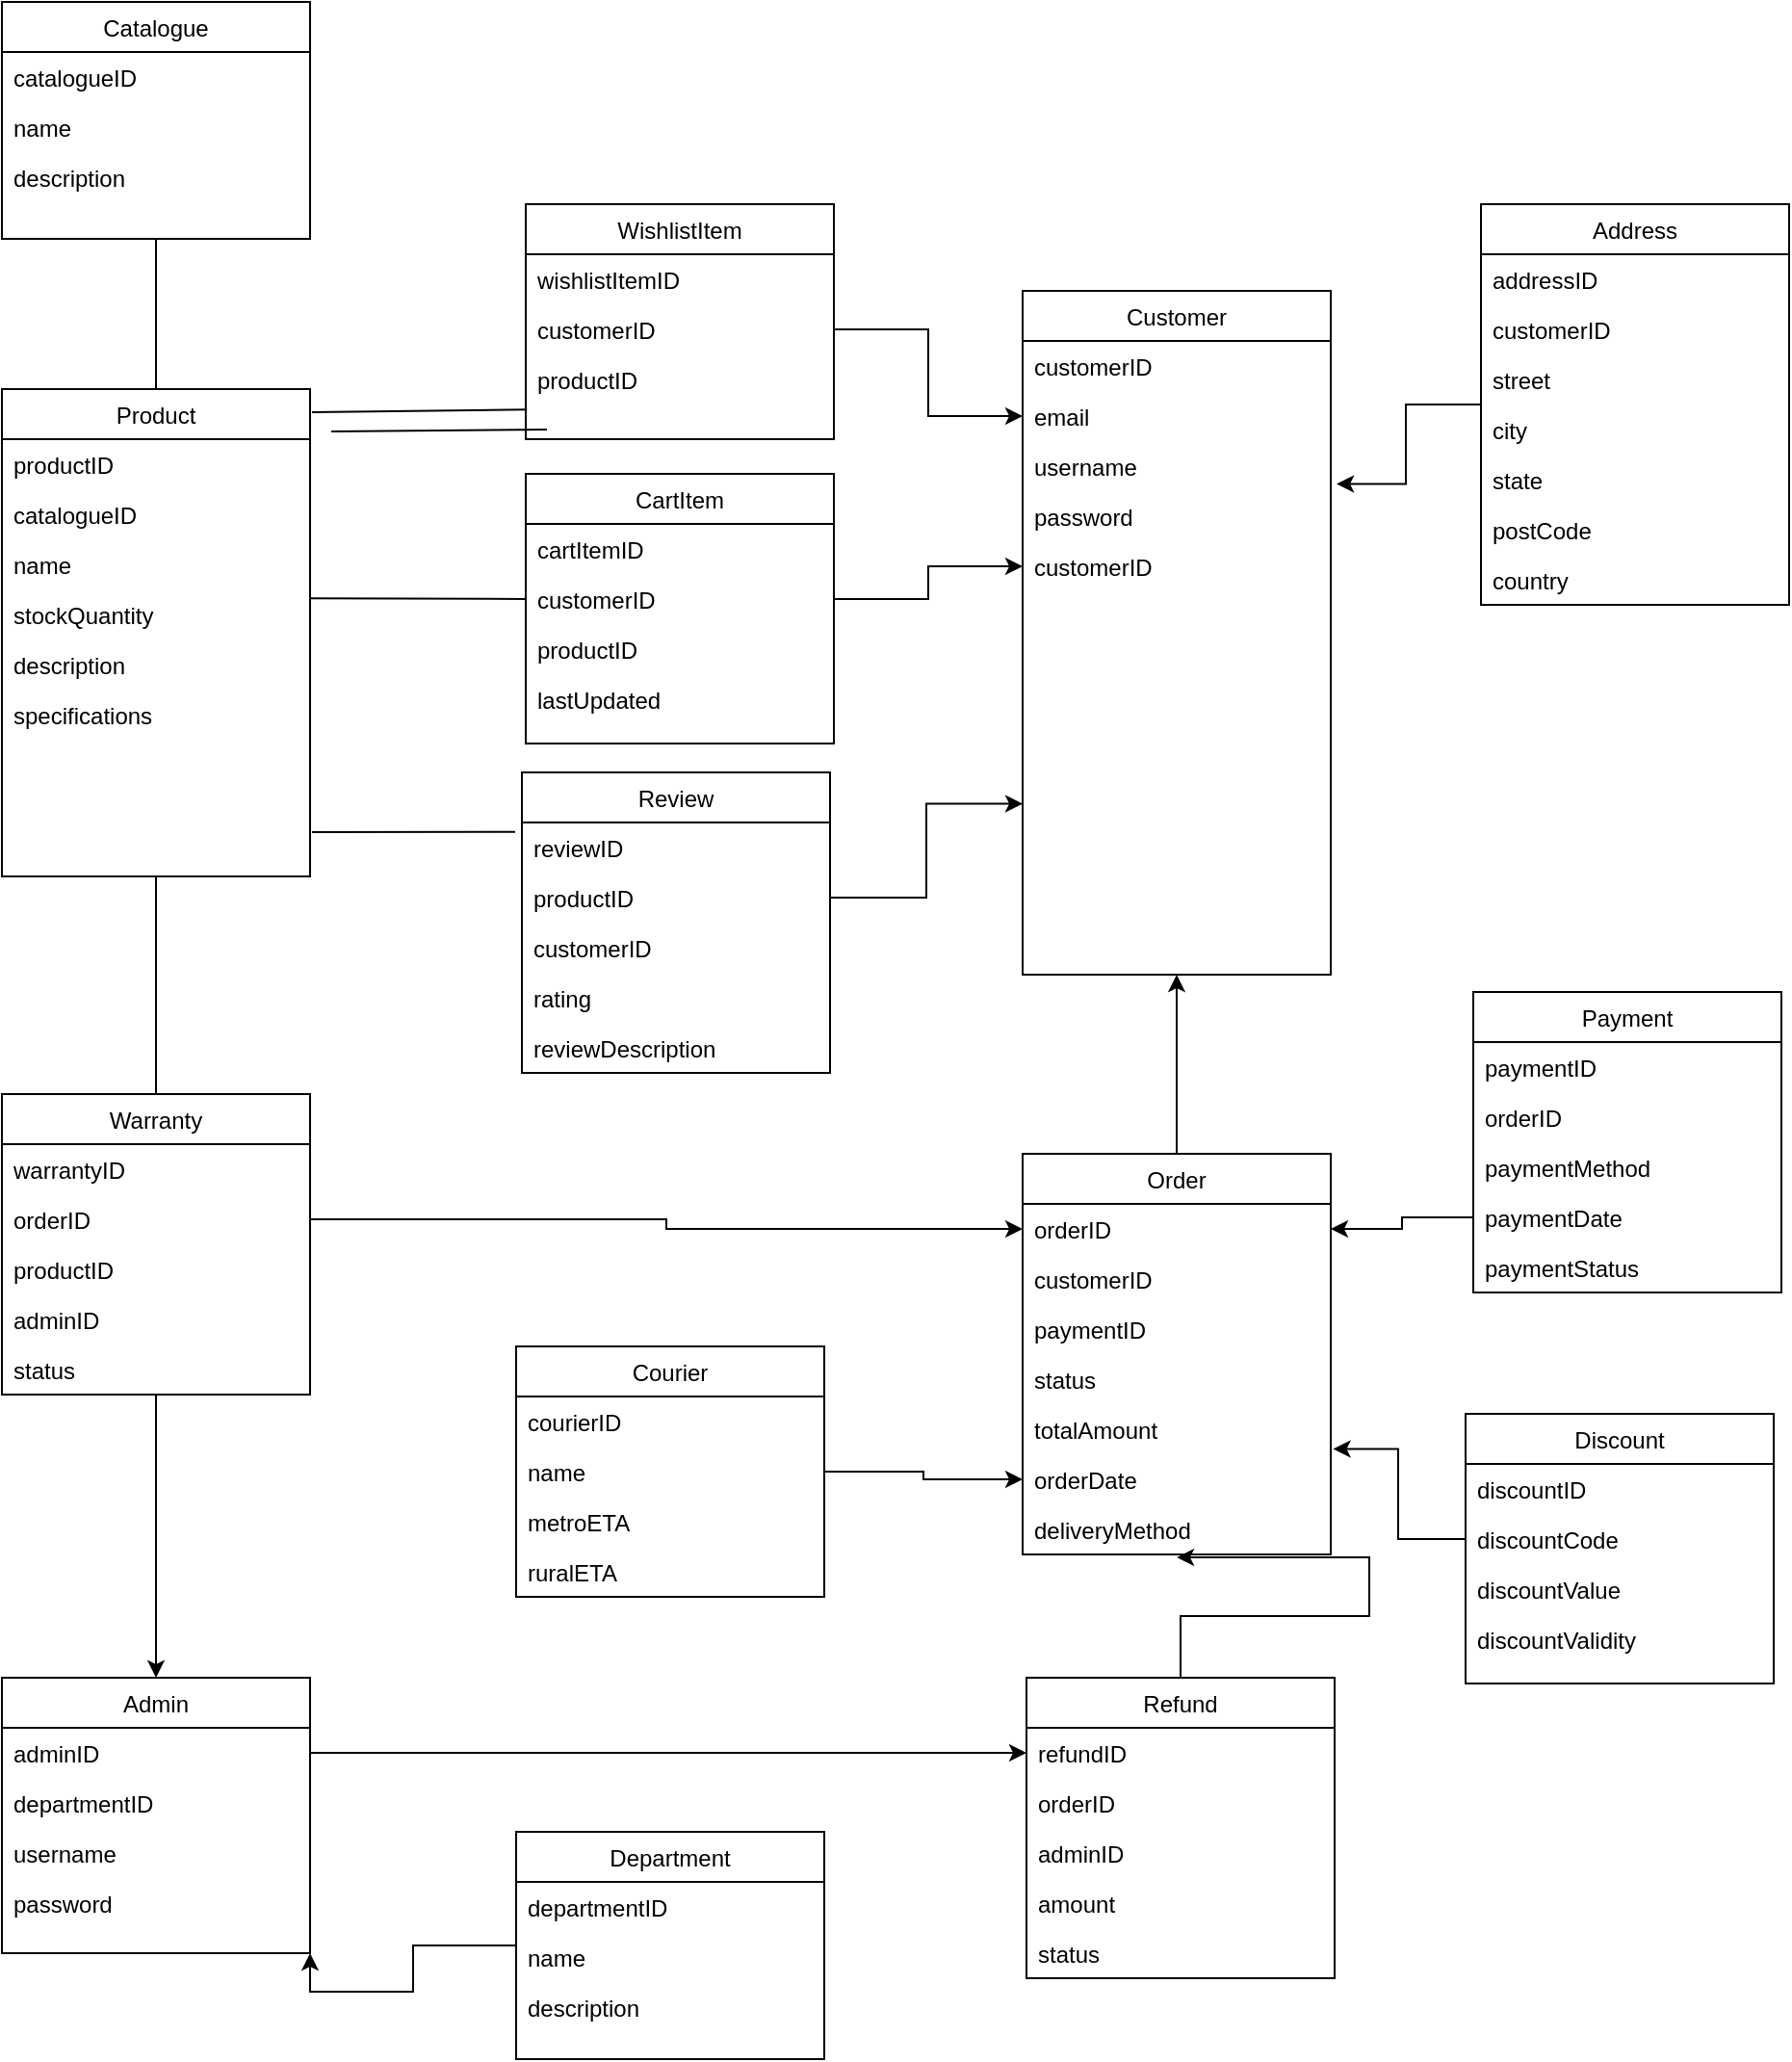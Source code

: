 <mxfile version="21.7.2" type="github">
  <diagram id="C5RBs43oDa-KdzZeNtuy" name="Page-1">
    <mxGraphModel dx="1031" dy="1636" grid="0" gridSize="10" guides="1" tooltips="1" connect="1" arrows="1" fold="1" page="0" pageScale="1" pageWidth="827" pageHeight="1169" math="0" shadow="0">
      <root>
        <mxCell id="WIyWlLk6GJQsqaUBKTNV-0" />
        <mxCell id="WIyWlLk6GJQsqaUBKTNV-1" parent="WIyWlLk6GJQsqaUBKTNV-0" />
        <mxCell id="zkfFHV4jXpPFQw0GAbJ--0" value="Customer" style="swimlane;fontStyle=0;align=center;verticalAlign=top;childLayout=stackLayout;horizontal=1;startSize=26;horizontalStack=0;resizeParent=1;resizeLast=0;collapsible=1;marginBottom=0;rounded=0;shadow=0;strokeWidth=1;" parent="WIyWlLk6GJQsqaUBKTNV-1" vertex="1">
          <mxGeometry x="785" y="-456" width="160" height="355" as="geometry">
            <mxRectangle x="230" y="140" width="160" height="26" as="alternateBounds" />
          </mxGeometry>
        </mxCell>
        <mxCell id="zkfFHV4jXpPFQw0GAbJ--1" value="customerID" style="text;align=left;verticalAlign=top;spacingLeft=4;spacingRight=4;overflow=hidden;rotatable=0;points=[[0,0.5],[1,0.5]];portConstraint=eastwest;" parent="zkfFHV4jXpPFQw0GAbJ--0" vertex="1">
          <mxGeometry y="26" width="160" height="26" as="geometry" />
        </mxCell>
        <mxCell id="Pcg-VJzL9Ytv7MtiEfbT-0" value="email" style="text;align=left;verticalAlign=top;spacingLeft=4;spacingRight=4;overflow=hidden;rotatable=0;points=[[0,0.5],[1,0.5]];portConstraint=eastwest;rounded=0;shadow=0;html=0;" parent="zkfFHV4jXpPFQw0GAbJ--0" vertex="1">
          <mxGeometry y="52" width="160" height="26" as="geometry" />
        </mxCell>
        <mxCell id="zkfFHV4jXpPFQw0GAbJ--2" value="username" style="text;align=left;verticalAlign=top;spacingLeft=4;spacingRight=4;overflow=hidden;rotatable=0;points=[[0,0.5],[1,0.5]];portConstraint=eastwest;rounded=0;shadow=0;html=0;" parent="zkfFHV4jXpPFQw0GAbJ--0" vertex="1">
          <mxGeometry y="78" width="160" height="26" as="geometry" />
        </mxCell>
        <mxCell id="zkfFHV4jXpPFQw0GAbJ--3" value="password" style="text;align=left;verticalAlign=top;spacingLeft=4;spacingRight=4;overflow=hidden;rotatable=0;points=[[0,0.5],[1,0.5]];portConstraint=eastwest;rounded=0;shadow=0;html=0;" parent="zkfFHV4jXpPFQw0GAbJ--0" vertex="1">
          <mxGeometry y="104" width="160" height="26" as="geometry" />
        </mxCell>
        <mxCell id="v1PpU62E6GoBb0kWGiIs-24" value="customerID" style="text;align=left;verticalAlign=top;spacingLeft=4;spacingRight=4;overflow=hidden;rotatable=0;points=[[0,0.5],[1,0.5]];portConstraint=eastwest;" vertex="1" parent="zkfFHV4jXpPFQw0GAbJ--0">
          <mxGeometry y="130" width="160" height="26" as="geometry" />
        </mxCell>
        <mxCell id="v1PpU62E6GoBb0kWGiIs-22" style="edgeStyle=orthogonalEdgeStyle;rounded=0;orthogonalLoop=1;jettySize=auto;html=1;entryX=1.019;entryY=-0.144;entryDx=0;entryDy=0;entryPerimeter=0;" edge="1" parent="WIyWlLk6GJQsqaUBKTNV-1" source="zkfFHV4jXpPFQw0GAbJ--17" target="zkfFHV4jXpPFQw0GAbJ--3">
          <mxGeometry relative="1" as="geometry" />
        </mxCell>
        <mxCell id="zkfFHV4jXpPFQw0GAbJ--17" value="Address" style="swimlane;fontStyle=0;align=center;verticalAlign=top;childLayout=stackLayout;horizontal=1;startSize=26;horizontalStack=0;resizeParent=1;resizeLast=0;collapsible=1;marginBottom=0;rounded=0;shadow=0;strokeWidth=1;" parent="WIyWlLk6GJQsqaUBKTNV-1" vertex="1">
          <mxGeometry x="1023" y="-501" width="160" height="208" as="geometry">
            <mxRectangle x="550" y="140" width="160" height="26" as="alternateBounds" />
          </mxGeometry>
        </mxCell>
        <mxCell id="QerYOHBh2395KTOmJNXo-11" value="addressID" style="text;align=left;verticalAlign=top;spacingLeft=4;spacingRight=4;overflow=hidden;rotatable=0;points=[[0,0.5],[1,0.5]];portConstraint=eastwest;" parent="zkfFHV4jXpPFQw0GAbJ--17" vertex="1">
          <mxGeometry y="26" width="160" height="26" as="geometry" />
        </mxCell>
        <mxCell id="Pcg-VJzL9Ytv7MtiEfbT-1" value="customerID" style="text;align=left;verticalAlign=top;spacingLeft=4;spacingRight=4;overflow=hidden;rotatable=0;points=[[0,0.5],[1,0.5]];portConstraint=eastwest;" parent="zkfFHV4jXpPFQw0GAbJ--17" vertex="1">
          <mxGeometry y="52" width="160" height="26" as="geometry" />
        </mxCell>
        <mxCell id="zkfFHV4jXpPFQw0GAbJ--18" value="street" style="text;align=left;verticalAlign=top;spacingLeft=4;spacingRight=4;overflow=hidden;rotatable=0;points=[[0,0.5],[1,0.5]];portConstraint=eastwest;" parent="zkfFHV4jXpPFQw0GAbJ--17" vertex="1">
          <mxGeometry y="78" width="160" height="26" as="geometry" />
        </mxCell>
        <mxCell id="zkfFHV4jXpPFQw0GAbJ--19" value="city" style="text;align=left;verticalAlign=top;spacingLeft=4;spacingRight=4;overflow=hidden;rotatable=0;points=[[0,0.5],[1,0.5]];portConstraint=eastwest;rounded=0;shadow=0;html=0;" parent="zkfFHV4jXpPFQw0GAbJ--17" vertex="1">
          <mxGeometry y="104" width="160" height="26" as="geometry" />
        </mxCell>
        <mxCell id="zkfFHV4jXpPFQw0GAbJ--20" value="state" style="text;align=left;verticalAlign=top;spacingLeft=4;spacingRight=4;overflow=hidden;rotatable=0;points=[[0,0.5],[1,0.5]];portConstraint=eastwest;rounded=0;shadow=0;html=0;" parent="zkfFHV4jXpPFQw0GAbJ--17" vertex="1">
          <mxGeometry y="130" width="160" height="26" as="geometry" />
        </mxCell>
        <mxCell id="zkfFHV4jXpPFQw0GAbJ--21" value="postCode" style="text;align=left;verticalAlign=top;spacingLeft=4;spacingRight=4;overflow=hidden;rotatable=0;points=[[0,0.5],[1,0.5]];portConstraint=eastwest;rounded=0;shadow=0;html=0;" parent="zkfFHV4jXpPFQw0GAbJ--17" vertex="1">
          <mxGeometry y="156" width="160" height="26" as="geometry" />
        </mxCell>
        <mxCell id="zkfFHV4jXpPFQw0GAbJ--22" value="country" style="text;align=left;verticalAlign=top;spacingLeft=4;spacingRight=4;overflow=hidden;rotatable=0;points=[[0,0.5],[1,0.5]];portConstraint=eastwest;rounded=0;shadow=0;html=0;" parent="zkfFHV4jXpPFQw0GAbJ--17" vertex="1">
          <mxGeometry y="182" width="160" height="26" as="geometry" />
        </mxCell>
        <mxCell id="QerYOHBh2395KTOmJNXo-2" value="Review" style="swimlane;fontStyle=0;align=center;verticalAlign=top;childLayout=stackLayout;horizontal=1;startSize=26;horizontalStack=0;resizeParent=1;resizeLast=0;collapsible=1;marginBottom=0;rounded=0;shadow=0;strokeWidth=1;" parent="WIyWlLk6GJQsqaUBKTNV-1" vertex="1">
          <mxGeometry x="525" y="-206" width="160" height="156" as="geometry">
            <mxRectangle x="230" y="140" width="160" height="26" as="alternateBounds" />
          </mxGeometry>
        </mxCell>
        <mxCell id="QerYOHBh2395KTOmJNXo-3" value="reviewID" style="text;align=left;verticalAlign=top;spacingLeft=4;spacingRight=4;overflow=hidden;rotatable=0;points=[[0,0.5],[1,0.5]];portConstraint=eastwest;" parent="QerYOHBh2395KTOmJNXo-2" vertex="1">
          <mxGeometry y="26" width="160" height="26" as="geometry" />
        </mxCell>
        <mxCell id="QerYOHBh2395KTOmJNXo-24" value="productID" style="text;align=left;verticalAlign=top;spacingLeft=4;spacingRight=4;overflow=hidden;rotatable=0;points=[[0,0.5],[1,0.5]];portConstraint=eastwest;rounded=0;shadow=0;html=0;" parent="QerYOHBh2395KTOmJNXo-2" vertex="1">
          <mxGeometry y="52" width="160" height="26" as="geometry" />
        </mxCell>
        <mxCell id="Pcg-VJzL9Ytv7MtiEfbT-8" value="customerID" style="text;align=left;verticalAlign=top;spacingLeft=4;spacingRight=4;overflow=hidden;rotatable=0;points=[[0,0.5],[1,0.5]];portConstraint=eastwest;" parent="QerYOHBh2395KTOmJNXo-2" vertex="1">
          <mxGeometry y="78" width="160" height="26" as="geometry" />
        </mxCell>
        <mxCell id="QerYOHBh2395KTOmJNXo-4" value="rating" style="text;align=left;verticalAlign=top;spacingLeft=4;spacingRight=4;overflow=hidden;rotatable=0;points=[[0,0.5],[1,0.5]];portConstraint=eastwest;rounded=0;shadow=0;html=0;" parent="QerYOHBh2395KTOmJNXo-2" vertex="1">
          <mxGeometry y="104" width="160" height="26" as="geometry" />
        </mxCell>
        <mxCell id="QerYOHBh2395KTOmJNXo-6" value="reviewDescription" style="text;align=left;verticalAlign=top;spacingLeft=4;spacingRight=4;overflow=hidden;rotatable=0;points=[[0,0.5],[1,0.5]];portConstraint=eastwest;rounded=0;shadow=0;html=0;" parent="QerYOHBh2395KTOmJNXo-2" vertex="1">
          <mxGeometry y="130" width="160" height="26" as="geometry" />
        </mxCell>
        <mxCell id="QerYOHBh2395KTOmJNXo-25" value="Product" style="swimlane;fontStyle=0;align=center;verticalAlign=top;childLayout=stackLayout;horizontal=1;startSize=26;horizontalStack=0;resizeParent=1;resizeLast=0;collapsible=1;marginBottom=0;rounded=0;shadow=0;strokeWidth=1;" parent="WIyWlLk6GJQsqaUBKTNV-1" vertex="1">
          <mxGeometry x="255" y="-405" width="160" height="253" as="geometry">
            <mxRectangle x="230" y="140" width="160" height="26" as="alternateBounds" />
          </mxGeometry>
        </mxCell>
        <mxCell id="QerYOHBh2395KTOmJNXo-27" value="productID" style="text;align=left;verticalAlign=top;spacingLeft=4;spacingRight=4;overflow=hidden;rotatable=0;points=[[0,0.5],[1,0.5]];portConstraint=eastwest;rounded=0;shadow=0;html=0;" parent="QerYOHBh2395KTOmJNXo-25" vertex="1">
          <mxGeometry y="26" width="160" height="26" as="geometry" />
        </mxCell>
        <mxCell id="Pcg-VJzL9Ytv7MtiEfbT-9" value="catalogueID" style="text;align=left;verticalAlign=top;spacingLeft=4;spacingRight=4;overflow=hidden;rotatable=0;points=[[0,0.5],[1,0.5]];portConstraint=eastwest;" parent="QerYOHBh2395KTOmJNXo-25" vertex="1">
          <mxGeometry y="52" width="160" height="26" as="geometry" />
        </mxCell>
        <mxCell id="QerYOHBh2395KTOmJNXo-28" value="name" style="text;align=left;verticalAlign=top;spacingLeft=4;spacingRight=4;overflow=hidden;rotatable=0;points=[[0,0.5],[1,0.5]];portConstraint=eastwest;rounded=0;shadow=0;html=0;" parent="QerYOHBh2395KTOmJNXo-25" vertex="1">
          <mxGeometry y="78" width="160" height="26" as="geometry" />
        </mxCell>
        <mxCell id="QerYOHBh2395KTOmJNXo-29" value="stockQuantity" style="text;align=left;verticalAlign=top;spacingLeft=4;spacingRight=4;overflow=hidden;rotatable=0;points=[[0,0.5],[1,0.5]];portConstraint=eastwest;rounded=0;shadow=0;html=0;" parent="QerYOHBh2395KTOmJNXo-25" vertex="1">
          <mxGeometry y="104" width="160" height="26" as="geometry" />
        </mxCell>
        <mxCell id="QerYOHBh2395KTOmJNXo-30" value="description" style="text;align=left;verticalAlign=top;spacingLeft=4;spacingRight=4;overflow=hidden;rotatable=0;points=[[0,0.5],[1,0.5]];portConstraint=eastwest;rounded=0;shadow=0;html=0;" parent="QerYOHBh2395KTOmJNXo-25" vertex="1">
          <mxGeometry y="130" width="160" height="26" as="geometry" />
        </mxCell>
        <mxCell id="QerYOHBh2395KTOmJNXo-36" value="specifications" style="text;align=left;verticalAlign=top;spacingLeft=4;spacingRight=4;overflow=hidden;rotatable=0;points=[[0,0.5],[1,0.5]];portConstraint=eastwest;rounded=0;shadow=0;html=0;" parent="QerYOHBh2395KTOmJNXo-25" vertex="1">
          <mxGeometry y="156" width="160" height="26" as="geometry" />
        </mxCell>
        <mxCell id="QerYOHBh2395KTOmJNXo-45" value="Catalogue" style="swimlane;fontStyle=0;align=center;verticalAlign=top;childLayout=stackLayout;horizontal=1;startSize=26;horizontalStack=0;resizeParent=1;resizeLast=0;collapsible=1;marginBottom=0;rounded=0;shadow=0;strokeWidth=1;" parent="WIyWlLk6GJQsqaUBKTNV-1" vertex="1">
          <mxGeometry x="255" y="-606" width="160" height="123" as="geometry">
            <mxRectangle x="230" y="140" width="160" height="26" as="alternateBounds" />
          </mxGeometry>
        </mxCell>
        <mxCell id="QerYOHBh2395KTOmJNXo-46" value="catalogueID" style="text;align=left;verticalAlign=top;spacingLeft=4;spacingRight=4;overflow=hidden;rotatable=0;points=[[0,0.5],[1,0.5]];portConstraint=eastwest;" parent="QerYOHBh2395KTOmJNXo-45" vertex="1">
          <mxGeometry y="26" width="160" height="26" as="geometry" />
        </mxCell>
        <mxCell id="QerYOHBh2395KTOmJNXo-48" value="name" style="text;align=left;verticalAlign=top;spacingLeft=4;spacingRight=4;overflow=hidden;rotatable=0;points=[[0,0.5],[1,0.5]];portConstraint=eastwest;rounded=0;shadow=0;html=0;" parent="QerYOHBh2395KTOmJNXo-45" vertex="1">
          <mxGeometry y="52" width="160" height="26" as="geometry" />
        </mxCell>
        <mxCell id="QerYOHBh2395KTOmJNXo-49" value="description" style="text;align=left;verticalAlign=top;spacingLeft=4;spacingRight=4;overflow=hidden;rotatable=0;points=[[0,0.5],[1,0.5]];portConstraint=eastwest;rounded=0;shadow=0;html=0;" parent="QerYOHBh2395KTOmJNXo-45" vertex="1">
          <mxGeometry y="78" width="160" height="27" as="geometry" />
        </mxCell>
        <mxCell id="QerYOHBh2395KTOmJNXo-61" value="CartItem" style="swimlane;fontStyle=0;align=center;verticalAlign=top;childLayout=stackLayout;horizontal=1;startSize=26;horizontalStack=0;resizeParent=1;resizeLast=0;collapsible=1;marginBottom=0;rounded=0;shadow=0;strokeWidth=1;" parent="WIyWlLk6GJQsqaUBKTNV-1" vertex="1">
          <mxGeometry x="527" y="-361" width="160" height="140" as="geometry">
            <mxRectangle x="230" y="140" width="160" height="26" as="alternateBounds" />
          </mxGeometry>
        </mxCell>
        <mxCell id="QerYOHBh2395KTOmJNXo-62" value="cartItemID" style="text;align=left;verticalAlign=top;spacingLeft=4;spacingRight=4;overflow=hidden;rotatable=0;points=[[0,0.5],[1,0.5]];portConstraint=eastwest;" parent="QerYOHBh2395KTOmJNXo-61" vertex="1">
          <mxGeometry y="26" width="160" height="26" as="geometry" />
        </mxCell>
        <mxCell id="QerYOHBh2395KTOmJNXo-71" value="customerID" style="text;align=left;verticalAlign=top;spacingLeft=4;spacingRight=4;overflow=hidden;rotatable=0;points=[[0,0.5],[1,0.5]];portConstraint=eastwest;" parent="QerYOHBh2395KTOmJNXo-61" vertex="1">
          <mxGeometry y="52" width="160" height="26" as="geometry" />
        </mxCell>
        <mxCell id="QerYOHBh2395KTOmJNXo-70" value="productID" style="text;align=left;verticalAlign=top;spacingLeft=4;spacingRight=4;overflow=hidden;rotatable=0;points=[[0,0.5],[1,0.5]];portConstraint=eastwest;rounded=0;shadow=0;html=0;" parent="QerYOHBh2395KTOmJNXo-61" vertex="1">
          <mxGeometry y="78" width="160" height="26" as="geometry" />
        </mxCell>
        <mxCell id="Pcg-VJzL9Ytv7MtiEfbT-2" value="lastUpdated" style="text;align=left;verticalAlign=top;spacingLeft=4;spacingRight=4;overflow=hidden;rotatable=0;points=[[0,0.5],[1,0.5]];portConstraint=eastwest;rounded=0;shadow=0;html=0;" parent="QerYOHBh2395KTOmJNXo-61" vertex="1">
          <mxGeometry y="104" width="160" height="26" as="geometry" />
        </mxCell>
        <mxCell id="Pcg-VJzL9Ytv7MtiEfbT-3" value="WishlistItem" style="swimlane;fontStyle=0;align=center;verticalAlign=top;childLayout=stackLayout;horizontal=1;startSize=26;horizontalStack=0;resizeParent=1;resizeLast=0;collapsible=1;marginBottom=0;rounded=0;shadow=0;strokeWidth=1;" parent="WIyWlLk6GJQsqaUBKTNV-1" vertex="1">
          <mxGeometry x="527" y="-501" width="160" height="122" as="geometry">
            <mxRectangle x="230" y="140" width="160" height="26" as="alternateBounds" />
          </mxGeometry>
        </mxCell>
        <mxCell id="Pcg-VJzL9Ytv7MtiEfbT-4" value="wishlistItemID" style="text;align=left;verticalAlign=top;spacingLeft=4;spacingRight=4;overflow=hidden;rotatable=0;points=[[0,0.5],[1,0.5]];portConstraint=eastwest;" parent="Pcg-VJzL9Ytv7MtiEfbT-3" vertex="1">
          <mxGeometry y="26" width="160" height="26" as="geometry" />
        </mxCell>
        <mxCell id="Pcg-VJzL9Ytv7MtiEfbT-5" value="customerID" style="text;align=left;verticalAlign=top;spacingLeft=4;spacingRight=4;overflow=hidden;rotatable=0;points=[[0,0.5],[1,0.5]];portConstraint=eastwest;" parent="Pcg-VJzL9Ytv7MtiEfbT-3" vertex="1">
          <mxGeometry y="52" width="160" height="26" as="geometry" />
        </mxCell>
        <mxCell id="Pcg-VJzL9Ytv7MtiEfbT-6" value="productID" style="text;align=left;verticalAlign=top;spacingLeft=4;spacingRight=4;overflow=hidden;rotatable=0;points=[[0,0.5],[1,0.5]];portConstraint=eastwest;rounded=0;shadow=0;html=0;" parent="Pcg-VJzL9Ytv7MtiEfbT-3" vertex="1">
          <mxGeometry y="78" width="160" height="26" as="geometry" />
        </mxCell>
        <mxCell id="Pcg-VJzL9Ytv7MtiEfbT-10" value="Admin" style="swimlane;fontStyle=0;align=center;verticalAlign=top;childLayout=stackLayout;horizontal=1;startSize=26;horizontalStack=0;resizeParent=1;resizeLast=0;collapsible=1;marginBottom=0;rounded=0;shadow=0;strokeWidth=1;" parent="WIyWlLk6GJQsqaUBKTNV-1" vertex="1">
          <mxGeometry x="255" y="264" width="160" height="143" as="geometry">
            <mxRectangle x="230" y="140" width="160" height="26" as="alternateBounds" />
          </mxGeometry>
        </mxCell>
        <mxCell id="Pcg-VJzL9Ytv7MtiEfbT-11" value="adminID" style="text;align=left;verticalAlign=top;spacingLeft=4;spacingRight=4;overflow=hidden;rotatable=0;points=[[0,0.5],[1,0.5]];portConstraint=eastwest;" parent="Pcg-VJzL9Ytv7MtiEfbT-10" vertex="1">
          <mxGeometry y="26" width="160" height="26" as="geometry" />
        </mxCell>
        <mxCell id="Pcg-VJzL9Ytv7MtiEfbT-12" value="departmentID" style="text;align=left;verticalAlign=top;spacingLeft=4;spacingRight=4;overflow=hidden;rotatable=0;points=[[0,0.5],[1,0.5]];portConstraint=eastwest;rounded=0;shadow=0;html=0;" parent="Pcg-VJzL9Ytv7MtiEfbT-10" vertex="1">
          <mxGeometry y="52" width="160" height="26" as="geometry" />
        </mxCell>
        <mxCell id="Pcg-VJzL9Ytv7MtiEfbT-13" value="username" style="text;align=left;verticalAlign=top;spacingLeft=4;spacingRight=4;overflow=hidden;rotatable=0;points=[[0,0.5],[1,0.5]];portConstraint=eastwest;rounded=0;shadow=0;html=0;" parent="Pcg-VJzL9Ytv7MtiEfbT-10" vertex="1">
          <mxGeometry y="78" width="160" height="26" as="geometry" />
        </mxCell>
        <mxCell id="Pcg-VJzL9Ytv7MtiEfbT-14" value="password" style="text;align=left;verticalAlign=top;spacingLeft=4;spacingRight=4;overflow=hidden;rotatable=0;points=[[0,0.5],[1,0.5]];portConstraint=eastwest;rounded=0;shadow=0;html=0;" parent="Pcg-VJzL9Ytv7MtiEfbT-10" vertex="1">
          <mxGeometry y="104" width="160" height="26" as="geometry" />
        </mxCell>
        <mxCell id="v1PpU62E6GoBb0kWGiIs-29" style="edgeStyle=orthogonalEdgeStyle;rounded=0;orthogonalLoop=1;jettySize=auto;html=1;entryX=1;entryY=1;entryDx=0;entryDy=0;" edge="1" parent="WIyWlLk6GJQsqaUBKTNV-1" source="Pcg-VJzL9Ytv7MtiEfbT-15" target="Pcg-VJzL9Ytv7MtiEfbT-10">
          <mxGeometry relative="1" as="geometry" />
        </mxCell>
        <mxCell id="Pcg-VJzL9Ytv7MtiEfbT-15" value="Department" style="swimlane;fontStyle=0;align=center;verticalAlign=top;childLayout=stackLayout;horizontal=1;startSize=26;horizontalStack=0;resizeParent=1;resizeLast=0;collapsible=1;marginBottom=0;rounded=0;shadow=0;strokeWidth=1;" parent="WIyWlLk6GJQsqaUBKTNV-1" vertex="1">
          <mxGeometry x="522" y="344" width="160" height="118" as="geometry">
            <mxRectangle x="230" y="140" width="160" height="26" as="alternateBounds" />
          </mxGeometry>
        </mxCell>
        <mxCell id="Pcg-VJzL9Ytv7MtiEfbT-16" value="departmentID" style="text;align=left;verticalAlign=top;spacingLeft=4;spacingRight=4;overflow=hidden;rotatable=0;points=[[0,0.5],[1,0.5]];portConstraint=eastwest;rounded=0;shadow=0;html=0;" parent="Pcg-VJzL9Ytv7MtiEfbT-15" vertex="1">
          <mxGeometry y="26" width="160" height="26" as="geometry" />
        </mxCell>
        <mxCell id="Pcg-VJzL9Ytv7MtiEfbT-18" value="name" style="text;align=left;verticalAlign=top;spacingLeft=4;spacingRight=4;overflow=hidden;rotatable=0;points=[[0,0.5],[1,0.5]];portConstraint=eastwest;rounded=0;shadow=0;html=0;" parent="Pcg-VJzL9Ytv7MtiEfbT-15" vertex="1">
          <mxGeometry y="52" width="160" height="26" as="geometry" />
        </mxCell>
        <mxCell id="Pcg-VJzL9Ytv7MtiEfbT-20" value="description" style="text;align=left;verticalAlign=top;spacingLeft=4;spacingRight=4;overflow=hidden;rotatable=0;points=[[0,0.5],[1,0.5]];portConstraint=eastwest;rounded=0;shadow=0;html=0;" parent="Pcg-VJzL9Ytv7MtiEfbT-15" vertex="1">
          <mxGeometry y="78" width="160" height="26" as="geometry" />
        </mxCell>
        <mxCell id="v1PpU62E6GoBb0kWGiIs-13" style="edgeStyle=orthogonalEdgeStyle;rounded=0;orthogonalLoop=1;jettySize=auto;html=1;entryX=0.5;entryY=1;entryDx=0;entryDy=0;" edge="1" parent="WIyWlLk6GJQsqaUBKTNV-1" source="Pcg-VJzL9Ytv7MtiEfbT-22" target="zkfFHV4jXpPFQw0GAbJ--0">
          <mxGeometry relative="1" as="geometry" />
        </mxCell>
        <mxCell id="Pcg-VJzL9Ytv7MtiEfbT-22" value="Order" style="swimlane;fontStyle=0;align=center;verticalAlign=top;childLayout=stackLayout;horizontal=1;startSize=26;horizontalStack=0;resizeParent=1;resizeLast=0;collapsible=1;marginBottom=0;rounded=0;shadow=0;strokeWidth=1;" parent="WIyWlLk6GJQsqaUBKTNV-1" vertex="1">
          <mxGeometry x="785" y="-8" width="160" height="208" as="geometry">
            <mxRectangle x="550" y="140" width="160" height="26" as="alternateBounds" />
          </mxGeometry>
        </mxCell>
        <mxCell id="Pcg-VJzL9Ytv7MtiEfbT-23" value="orderID" style="text;align=left;verticalAlign=top;spacingLeft=4;spacingRight=4;overflow=hidden;rotatable=0;points=[[0,0.5],[1,0.5]];portConstraint=eastwest;" parent="Pcg-VJzL9Ytv7MtiEfbT-22" vertex="1">
          <mxGeometry y="26" width="160" height="26" as="geometry" />
        </mxCell>
        <mxCell id="Pcg-VJzL9Ytv7MtiEfbT-24" value="customerID" style="text;align=left;verticalAlign=top;spacingLeft=4;spacingRight=4;overflow=hidden;rotatable=0;points=[[0,0.5],[1,0.5]];portConstraint=eastwest;" parent="Pcg-VJzL9Ytv7MtiEfbT-22" vertex="1">
          <mxGeometry y="52" width="160" height="26" as="geometry" />
        </mxCell>
        <mxCell id="Pcg-VJzL9Ytv7MtiEfbT-25" value="paymentID" style="text;align=left;verticalAlign=top;spacingLeft=4;spacingRight=4;overflow=hidden;rotatable=0;points=[[0,0.5],[1,0.5]];portConstraint=eastwest;" parent="Pcg-VJzL9Ytv7MtiEfbT-22" vertex="1">
          <mxGeometry y="78" width="160" height="26" as="geometry" />
        </mxCell>
        <mxCell id="Pcg-VJzL9Ytv7MtiEfbT-26" value="status" style="text;align=left;verticalAlign=top;spacingLeft=4;spacingRight=4;overflow=hidden;rotatable=0;points=[[0,0.5],[1,0.5]];portConstraint=eastwest;rounded=0;shadow=0;html=0;" parent="Pcg-VJzL9Ytv7MtiEfbT-22" vertex="1">
          <mxGeometry y="104" width="160" height="26" as="geometry" />
        </mxCell>
        <mxCell id="Pcg-VJzL9Ytv7MtiEfbT-27" value="totalAmount" style="text;align=left;verticalAlign=top;spacingLeft=4;spacingRight=4;overflow=hidden;rotatable=0;points=[[0,0.5],[1,0.5]];portConstraint=eastwest;rounded=0;shadow=0;html=0;" parent="Pcg-VJzL9Ytv7MtiEfbT-22" vertex="1">
          <mxGeometry y="130" width="160" height="26" as="geometry" />
        </mxCell>
        <mxCell id="Pcg-VJzL9Ytv7MtiEfbT-28" value="orderDate" style="text;align=left;verticalAlign=top;spacingLeft=4;spacingRight=4;overflow=hidden;rotatable=0;points=[[0,0.5],[1,0.5]];portConstraint=eastwest;rounded=0;shadow=0;html=0;" parent="Pcg-VJzL9Ytv7MtiEfbT-22" vertex="1">
          <mxGeometry y="156" width="160" height="26" as="geometry" />
        </mxCell>
        <mxCell id="Pcg-VJzL9Ytv7MtiEfbT-29" value="deliveryMethod" style="text;align=left;verticalAlign=top;spacingLeft=4;spacingRight=4;overflow=hidden;rotatable=0;points=[[0,0.5],[1,0.5]];portConstraint=eastwest;rounded=0;shadow=0;html=0;" parent="Pcg-VJzL9Ytv7MtiEfbT-22" vertex="1">
          <mxGeometry y="182" width="160" height="26" as="geometry" />
        </mxCell>
        <mxCell id="Pcg-VJzL9Ytv7MtiEfbT-30" value="Payment" style="swimlane;fontStyle=0;align=center;verticalAlign=top;childLayout=stackLayout;horizontal=1;startSize=26;horizontalStack=0;resizeParent=1;resizeLast=0;collapsible=1;marginBottom=0;rounded=0;shadow=0;strokeWidth=1;" parent="WIyWlLk6GJQsqaUBKTNV-1" vertex="1">
          <mxGeometry x="1019" y="-92" width="160" height="156" as="geometry">
            <mxRectangle x="230" y="140" width="160" height="26" as="alternateBounds" />
          </mxGeometry>
        </mxCell>
        <mxCell id="Pcg-VJzL9Ytv7MtiEfbT-31" value="paymentID" style="text;align=left;verticalAlign=top;spacingLeft=4;spacingRight=4;overflow=hidden;rotatable=0;points=[[0,0.5],[1,0.5]];portConstraint=eastwest;" parent="Pcg-VJzL9Ytv7MtiEfbT-30" vertex="1">
          <mxGeometry y="26" width="160" height="26" as="geometry" />
        </mxCell>
        <mxCell id="Pcg-VJzL9Ytv7MtiEfbT-32" value="orderID" style="text;align=left;verticalAlign=top;spacingLeft=4;spacingRight=4;overflow=hidden;rotatable=0;points=[[0,0.5],[1,0.5]];portConstraint=eastwest;rounded=0;shadow=0;html=0;" parent="Pcg-VJzL9Ytv7MtiEfbT-30" vertex="1">
          <mxGeometry y="52" width="160" height="26" as="geometry" />
        </mxCell>
        <mxCell id="Pcg-VJzL9Ytv7MtiEfbT-33" value="paymentMethod" style="text;align=left;verticalAlign=top;spacingLeft=4;spacingRight=4;overflow=hidden;rotatable=0;points=[[0,0.5],[1,0.5]];portConstraint=eastwest;" parent="Pcg-VJzL9Ytv7MtiEfbT-30" vertex="1">
          <mxGeometry y="78" width="160" height="26" as="geometry" />
        </mxCell>
        <mxCell id="Pcg-VJzL9Ytv7MtiEfbT-34" value="paymentDate" style="text;align=left;verticalAlign=top;spacingLeft=4;spacingRight=4;overflow=hidden;rotatable=0;points=[[0,0.5],[1,0.5]];portConstraint=eastwest;rounded=0;shadow=0;html=0;" parent="Pcg-VJzL9Ytv7MtiEfbT-30" vertex="1">
          <mxGeometry y="104" width="160" height="26" as="geometry" />
        </mxCell>
        <mxCell id="Pcg-VJzL9Ytv7MtiEfbT-35" value="paymentStatus" style="text;align=left;verticalAlign=top;spacingLeft=4;spacingRight=4;overflow=hidden;rotatable=0;points=[[0,0.5],[1,0.5]];portConstraint=eastwest;rounded=0;shadow=0;html=0;" parent="Pcg-VJzL9Ytv7MtiEfbT-30" vertex="1">
          <mxGeometry y="130" width="160" height="26" as="geometry" />
        </mxCell>
        <mxCell id="Pcg-VJzL9Ytv7MtiEfbT-36" value="Discount" style="swimlane;fontStyle=0;align=center;verticalAlign=top;childLayout=stackLayout;horizontal=1;startSize=26;horizontalStack=0;resizeParent=1;resizeLast=0;collapsible=1;marginBottom=0;rounded=0;shadow=0;strokeWidth=1;" parent="WIyWlLk6GJQsqaUBKTNV-1" vertex="1">
          <mxGeometry x="1015" y="127" width="160" height="140" as="geometry">
            <mxRectangle x="230" y="140" width="160" height="26" as="alternateBounds" />
          </mxGeometry>
        </mxCell>
        <mxCell id="Pcg-VJzL9Ytv7MtiEfbT-37" value="discountID&#xa;" style="text;align=left;verticalAlign=top;spacingLeft=4;spacingRight=4;overflow=hidden;rotatable=0;points=[[0,0.5],[1,0.5]];portConstraint=eastwest;" parent="Pcg-VJzL9Ytv7MtiEfbT-36" vertex="1">
          <mxGeometry y="26" width="160" height="26" as="geometry" />
        </mxCell>
        <mxCell id="Pcg-VJzL9Ytv7MtiEfbT-38" value="discountCode" style="text;align=left;verticalAlign=top;spacingLeft=4;spacingRight=4;overflow=hidden;rotatable=0;points=[[0,0.5],[1,0.5]];portConstraint=eastwest;" parent="Pcg-VJzL9Ytv7MtiEfbT-36" vertex="1">
          <mxGeometry y="52" width="160" height="26" as="geometry" />
        </mxCell>
        <mxCell id="Pcg-VJzL9Ytv7MtiEfbT-39" value="discountValue" style="text;align=left;verticalAlign=top;spacingLeft=4;spacingRight=4;overflow=hidden;rotatable=0;points=[[0,0.5],[1,0.5]];portConstraint=eastwest;rounded=0;shadow=0;html=0;" parent="Pcg-VJzL9Ytv7MtiEfbT-36" vertex="1">
          <mxGeometry y="78" width="160" height="26" as="geometry" />
        </mxCell>
        <mxCell id="Pcg-VJzL9Ytv7MtiEfbT-40" value="discountValidity" style="text;align=left;verticalAlign=top;spacingLeft=4;spacingRight=4;overflow=hidden;rotatable=0;points=[[0,0.5],[1,0.5]];portConstraint=eastwest;rounded=0;shadow=0;html=0;" parent="Pcg-VJzL9Ytv7MtiEfbT-36" vertex="1">
          <mxGeometry y="104" width="160" height="26" as="geometry" />
        </mxCell>
        <mxCell id="Pcg-VJzL9Ytv7MtiEfbT-41" value="Courier" style="swimlane;fontStyle=0;align=center;verticalAlign=top;childLayout=stackLayout;horizontal=1;startSize=26;horizontalStack=0;resizeParent=1;resizeLast=0;collapsible=1;marginBottom=0;rounded=0;shadow=0;strokeWidth=1;" parent="WIyWlLk6GJQsqaUBKTNV-1" vertex="1">
          <mxGeometry x="522" y="92" width="160" height="130" as="geometry">
            <mxRectangle x="230" y="140" width="160" height="26" as="alternateBounds" />
          </mxGeometry>
        </mxCell>
        <mxCell id="Pcg-VJzL9Ytv7MtiEfbT-42" value="courierID" style="text;align=left;verticalAlign=top;spacingLeft=4;spacingRight=4;overflow=hidden;rotatable=0;points=[[0,0.5],[1,0.5]];portConstraint=eastwest;" parent="Pcg-VJzL9Ytv7MtiEfbT-41" vertex="1">
          <mxGeometry y="26" width="160" height="26" as="geometry" />
        </mxCell>
        <mxCell id="Pcg-VJzL9Ytv7MtiEfbT-43" value="name" style="text;align=left;verticalAlign=top;spacingLeft=4;spacingRight=4;overflow=hidden;rotatable=0;points=[[0,0.5],[1,0.5]];portConstraint=eastwest;rounded=0;shadow=0;html=0;" parent="Pcg-VJzL9Ytv7MtiEfbT-41" vertex="1">
          <mxGeometry y="52" width="160" height="26" as="geometry" />
        </mxCell>
        <mxCell id="Pcg-VJzL9Ytv7MtiEfbT-46" value="metroETA" style="text;align=left;verticalAlign=top;spacingLeft=4;spacingRight=4;overflow=hidden;rotatable=0;points=[[0,0.5],[1,0.5]];portConstraint=eastwest;rounded=0;shadow=0;html=0;" parent="Pcg-VJzL9Ytv7MtiEfbT-41" vertex="1">
          <mxGeometry y="78" width="160" height="26" as="geometry" />
        </mxCell>
        <mxCell id="Pcg-VJzL9Ytv7MtiEfbT-45" value="ruralETA" style="text;align=left;verticalAlign=top;spacingLeft=4;spacingRight=4;overflow=hidden;rotatable=0;points=[[0,0.5],[1,0.5]];portConstraint=eastwest;rounded=0;shadow=0;html=0;" parent="Pcg-VJzL9Ytv7MtiEfbT-41" vertex="1">
          <mxGeometry y="104" width="160" height="26" as="geometry" />
        </mxCell>
        <mxCell id="v1PpU62E6GoBb0kWGiIs-19" style="edgeStyle=orthogonalEdgeStyle;rounded=0;orthogonalLoop=1;jettySize=auto;html=1;entryX=0.5;entryY=1.058;entryDx=0;entryDy=0;entryPerimeter=0;" edge="1" parent="WIyWlLk6GJQsqaUBKTNV-1" source="Pcg-VJzL9Ytv7MtiEfbT-47" target="Pcg-VJzL9Ytv7MtiEfbT-29">
          <mxGeometry relative="1" as="geometry" />
        </mxCell>
        <mxCell id="Pcg-VJzL9Ytv7MtiEfbT-47" value="Refund" style="swimlane;fontStyle=0;align=center;verticalAlign=top;childLayout=stackLayout;horizontal=1;startSize=26;horizontalStack=0;resizeParent=1;resizeLast=0;collapsible=1;marginBottom=0;rounded=0;shadow=0;strokeWidth=1;" parent="WIyWlLk6GJQsqaUBKTNV-1" vertex="1">
          <mxGeometry x="787" y="264" width="160" height="156" as="geometry">
            <mxRectangle x="230" y="140" width="160" height="26" as="alternateBounds" />
          </mxGeometry>
        </mxCell>
        <mxCell id="Pcg-VJzL9Ytv7MtiEfbT-48" value="refundID" style="text;align=left;verticalAlign=top;spacingLeft=4;spacingRight=4;overflow=hidden;rotatable=0;points=[[0,0.5],[1,0.5]];portConstraint=eastwest;" parent="Pcg-VJzL9Ytv7MtiEfbT-47" vertex="1">
          <mxGeometry y="26" width="160" height="26" as="geometry" />
        </mxCell>
        <mxCell id="Pcg-VJzL9Ytv7MtiEfbT-49" value="orderID" style="text;align=left;verticalAlign=top;spacingLeft=4;spacingRight=4;overflow=hidden;rotatable=0;points=[[0,0.5],[1,0.5]];portConstraint=eastwest;rounded=0;shadow=0;html=0;" parent="Pcg-VJzL9Ytv7MtiEfbT-47" vertex="1">
          <mxGeometry y="52" width="160" height="26" as="geometry" />
        </mxCell>
        <mxCell id="v1PpU62E6GoBb0kWGiIs-6" value="adminID" style="text;align=left;verticalAlign=top;spacingLeft=4;spacingRight=4;overflow=hidden;rotatable=0;points=[[0,0.5],[1,0.5]];portConstraint=eastwest;" vertex="1" parent="Pcg-VJzL9Ytv7MtiEfbT-47">
          <mxGeometry y="78" width="160" height="26" as="geometry" />
        </mxCell>
        <mxCell id="Pcg-VJzL9Ytv7MtiEfbT-50" value="amount" style="text;align=left;verticalAlign=top;spacingLeft=4;spacingRight=4;overflow=hidden;rotatable=0;points=[[0,0.5],[1,0.5]];portConstraint=eastwest;rounded=0;shadow=0;html=0;" parent="Pcg-VJzL9Ytv7MtiEfbT-47" vertex="1">
          <mxGeometry y="104" width="160" height="26" as="geometry" />
        </mxCell>
        <mxCell id="Pcg-VJzL9Ytv7MtiEfbT-51" value="status" style="text;align=left;verticalAlign=top;spacingLeft=4;spacingRight=4;overflow=hidden;rotatable=0;points=[[0,0.5],[1,0.5]];portConstraint=eastwest;rounded=0;shadow=0;html=0;" parent="Pcg-VJzL9Ytv7MtiEfbT-47" vertex="1">
          <mxGeometry y="130" width="160" height="26" as="geometry" />
        </mxCell>
        <mxCell id="v1PpU62E6GoBb0kWGiIs-27" style="edgeStyle=orthogonalEdgeStyle;rounded=0;orthogonalLoop=1;jettySize=auto;html=1;entryX=0.5;entryY=0;entryDx=0;entryDy=0;" edge="1" parent="WIyWlLk6GJQsqaUBKTNV-1" source="Pcg-VJzL9Ytv7MtiEfbT-52" target="Pcg-VJzL9Ytv7MtiEfbT-10">
          <mxGeometry relative="1" as="geometry" />
        </mxCell>
        <mxCell id="Pcg-VJzL9Ytv7MtiEfbT-52" value="Warranty" style="swimlane;fontStyle=0;align=center;verticalAlign=top;childLayout=stackLayout;horizontal=1;startSize=26;horizontalStack=0;resizeParent=1;resizeLast=0;collapsible=1;marginBottom=0;rounded=0;shadow=0;strokeWidth=1;" parent="WIyWlLk6GJQsqaUBKTNV-1" vertex="1">
          <mxGeometry x="255" y="-39" width="160" height="156" as="geometry">
            <mxRectangle x="230" y="140" width="160" height="26" as="alternateBounds" />
          </mxGeometry>
        </mxCell>
        <mxCell id="Pcg-VJzL9Ytv7MtiEfbT-53" value="warrantyID" style="text;align=left;verticalAlign=top;spacingLeft=4;spacingRight=4;overflow=hidden;rotatable=0;points=[[0,0.5],[1,0.5]];portConstraint=eastwest;" parent="Pcg-VJzL9Ytv7MtiEfbT-52" vertex="1">
          <mxGeometry y="26" width="160" height="26" as="geometry" />
        </mxCell>
        <mxCell id="Pcg-VJzL9Ytv7MtiEfbT-54" value="orderID" style="text;align=left;verticalAlign=top;spacingLeft=4;spacingRight=4;overflow=hidden;rotatable=0;points=[[0,0.5],[1,0.5]];portConstraint=eastwest;rounded=0;shadow=0;html=0;" parent="Pcg-VJzL9Ytv7MtiEfbT-52" vertex="1">
          <mxGeometry y="52" width="160" height="26" as="geometry" />
        </mxCell>
        <mxCell id="Pcg-VJzL9Ytv7MtiEfbT-55" value="productID" style="text;align=left;verticalAlign=top;spacingLeft=4;spacingRight=4;overflow=hidden;rotatable=0;points=[[0,0.5],[1,0.5]];portConstraint=eastwest;rounded=0;shadow=0;html=0;" parent="Pcg-VJzL9Ytv7MtiEfbT-52" vertex="1">
          <mxGeometry y="78" width="160" height="26" as="geometry" />
        </mxCell>
        <mxCell id="v1PpU62E6GoBb0kWGiIs-28" value="adminID" style="text;align=left;verticalAlign=top;spacingLeft=4;spacingRight=4;overflow=hidden;rotatable=0;points=[[0,0.5],[1,0.5]];portConstraint=eastwest;rounded=0;shadow=0;html=0;" vertex="1" parent="Pcg-VJzL9Ytv7MtiEfbT-52">
          <mxGeometry y="104" width="160" height="26" as="geometry" />
        </mxCell>
        <mxCell id="Pcg-VJzL9Ytv7MtiEfbT-56" value="status" style="text;align=left;verticalAlign=top;spacingLeft=4;spacingRight=4;overflow=hidden;rotatable=0;points=[[0,0.5],[1,0.5]];portConstraint=eastwest;rounded=0;shadow=0;html=0;" parent="Pcg-VJzL9Ytv7MtiEfbT-52" vertex="1">
          <mxGeometry y="130" width="160" height="26" as="geometry" />
        </mxCell>
        <mxCell id="v1PpU62E6GoBb0kWGiIs-8" value="" style="endArrow=none;html=1;rounded=0;exitX=0.5;exitY=1;exitDx=0;exitDy=0;entryX=0.5;entryY=0;entryDx=0;entryDy=0;" edge="1" parent="WIyWlLk6GJQsqaUBKTNV-1" source="QerYOHBh2395KTOmJNXo-25" target="Pcg-VJzL9Ytv7MtiEfbT-52">
          <mxGeometry width="50" height="50" relative="1" as="geometry">
            <mxPoint x="44" y="-502" as="sourcePoint" />
            <mxPoint x="147" y="-366" as="targetPoint" />
          </mxGeometry>
        </mxCell>
        <mxCell id="v1PpU62E6GoBb0kWGiIs-9" value="" style="endArrow=none;html=1;rounded=0;exitX=0.5;exitY=0;exitDx=0;exitDy=0;entryX=0.5;entryY=1;entryDx=0;entryDy=0;" edge="1" parent="WIyWlLk6GJQsqaUBKTNV-1" source="QerYOHBh2395KTOmJNXo-25" target="QerYOHBh2395KTOmJNXo-45">
          <mxGeometry width="50" height="50" relative="1" as="geometry">
            <mxPoint x="265" y="-356" as="sourcePoint" />
            <mxPoint x="152" y="-356" as="targetPoint" />
          </mxGeometry>
        </mxCell>
        <mxCell id="v1PpU62E6GoBb0kWGiIs-10" value="" style="endArrow=none;html=1;rounded=0;exitX=0.004;exitY=1.103;exitDx=0;exitDy=0;exitPerimeter=0;" edge="1" parent="WIyWlLk6GJQsqaUBKTNV-1" source="Pcg-VJzL9Ytv7MtiEfbT-6">
          <mxGeometry width="50" height="50" relative="1" as="geometry">
            <mxPoint x="275" y="-346" as="sourcePoint" />
            <mxPoint x="416" y="-393" as="targetPoint" />
          </mxGeometry>
        </mxCell>
        <mxCell id="v1PpU62E6GoBb0kWGiIs-11" value="" style="endArrow=none;html=1;rounded=0;exitX=0;exitY=0.5;exitDx=0;exitDy=0;entryX=1;entryY=0.176;entryDx=0;entryDy=0;entryPerimeter=0;" edge="1" parent="WIyWlLk6GJQsqaUBKTNV-1" source="QerYOHBh2395KTOmJNXo-71" target="QerYOHBh2395KTOmJNXo-29">
          <mxGeometry width="50" height="50" relative="1" as="geometry">
            <mxPoint x="285" y="-336" as="sourcePoint" />
            <mxPoint x="172" y="-336" as="targetPoint" />
          </mxGeometry>
        </mxCell>
        <mxCell id="v1PpU62E6GoBb0kWGiIs-12" value="" style="endArrow=none;html=1;rounded=0;exitX=-0.022;exitY=0.188;exitDx=0;exitDy=0;exitPerimeter=0;" edge="1" parent="WIyWlLk6GJQsqaUBKTNV-1" source="QerYOHBh2395KTOmJNXo-3">
          <mxGeometry width="50" height="50" relative="1" as="geometry">
            <mxPoint x="503" y="-191" as="sourcePoint" />
            <mxPoint x="416" y="-175" as="targetPoint" />
          </mxGeometry>
        </mxCell>
        <mxCell id="v1PpU62E6GoBb0kWGiIs-14" style="edgeStyle=orthogonalEdgeStyle;rounded=0;orthogonalLoop=1;jettySize=auto;html=1;exitX=1;exitY=0.5;exitDx=0;exitDy=0;entryX=0;entryY=0.5;entryDx=0;entryDy=0;" edge="1" parent="WIyWlLk6GJQsqaUBKTNV-1" source="Pcg-VJzL9Ytv7MtiEfbT-54" target="Pcg-VJzL9Ytv7MtiEfbT-23">
          <mxGeometry relative="1" as="geometry" />
        </mxCell>
        <mxCell id="v1PpU62E6GoBb0kWGiIs-15" style="edgeStyle=orthogonalEdgeStyle;rounded=0;orthogonalLoop=1;jettySize=auto;html=1;exitX=1;exitY=0.5;exitDx=0;exitDy=0;entryX=0;entryY=0.5;entryDx=0;entryDy=0;" edge="1" parent="WIyWlLk6GJQsqaUBKTNV-1" source="Pcg-VJzL9Ytv7MtiEfbT-43" target="Pcg-VJzL9Ytv7MtiEfbT-28">
          <mxGeometry relative="1" as="geometry" />
        </mxCell>
        <mxCell id="v1PpU62E6GoBb0kWGiIs-16" style="edgeStyle=orthogonalEdgeStyle;rounded=0;orthogonalLoop=1;jettySize=auto;html=1;exitX=0;exitY=0.5;exitDx=0;exitDy=0;" edge="1" parent="WIyWlLk6GJQsqaUBKTNV-1" source="Pcg-VJzL9Ytv7MtiEfbT-34" target="Pcg-VJzL9Ytv7MtiEfbT-23">
          <mxGeometry relative="1" as="geometry" />
        </mxCell>
        <mxCell id="v1PpU62E6GoBb0kWGiIs-17" style="edgeStyle=orthogonalEdgeStyle;rounded=0;orthogonalLoop=1;jettySize=auto;html=1;exitX=0;exitY=0.5;exitDx=0;exitDy=0;entryX=1.008;entryY=0.894;entryDx=0;entryDy=0;entryPerimeter=0;" edge="1" parent="WIyWlLk6GJQsqaUBKTNV-1" source="Pcg-VJzL9Ytv7MtiEfbT-38" target="Pcg-VJzL9Ytv7MtiEfbT-27">
          <mxGeometry relative="1" as="geometry" />
        </mxCell>
        <mxCell id="v1PpU62E6GoBb0kWGiIs-20" style="edgeStyle=orthogonalEdgeStyle;rounded=0;orthogonalLoop=1;jettySize=auto;html=1;entryX=0;entryY=0.5;entryDx=0;entryDy=0;" edge="1" parent="WIyWlLk6GJQsqaUBKTNV-1" source="Pcg-VJzL9Ytv7MtiEfbT-11" target="Pcg-VJzL9Ytv7MtiEfbT-48">
          <mxGeometry relative="1" as="geometry" />
        </mxCell>
        <mxCell id="v1PpU62E6GoBb0kWGiIs-23" style="edgeStyle=orthogonalEdgeStyle;rounded=0;orthogonalLoop=1;jettySize=auto;html=1;entryX=0;entryY=0.5;entryDx=0;entryDy=0;" edge="1" parent="WIyWlLk6GJQsqaUBKTNV-1" source="Pcg-VJzL9Ytv7MtiEfbT-5" target="Pcg-VJzL9Ytv7MtiEfbT-0">
          <mxGeometry relative="1" as="geometry" />
        </mxCell>
        <mxCell id="v1PpU62E6GoBb0kWGiIs-25" style="edgeStyle=orthogonalEdgeStyle;rounded=0;orthogonalLoop=1;jettySize=auto;html=1;exitX=1;exitY=0.5;exitDx=0;exitDy=0;" edge="1" parent="WIyWlLk6GJQsqaUBKTNV-1" source="QerYOHBh2395KTOmJNXo-71" target="v1PpU62E6GoBb0kWGiIs-24">
          <mxGeometry relative="1" as="geometry" />
        </mxCell>
        <mxCell id="v1PpU62E6GoBb0kWGiIs-26" style="edgeStyle=orthogonalEdgeStyle;rounded=0;orthogonalLoop=1;jettySize=auto;html=1;exitX=1;exitY=0.5;exitDx=0;exitDy=0;entryX=0;entryY=0.75;entryDx=0;entryDy=0;" edge="1" parent="WIyWlLk6GJQsqaUBKTNV-1" source="QerYOHBh2395KTOmJNXo-24" target="zkfFHV4jXpPFQw0GAbJ--0">
          <mxGeometry relative="1" as="geometry" />
        </mxCell>
        <mxCell id="v1PpU62E6GoBb0kWGiIs-30" value="" style="endArrow=none;html=1;rounded=0;exitX=0.004;exitY=1.103;exitDx=0;exitDy=0;exitPerimeter=0;" edge="1" parent="WIyWlLk6GJQsqaUBKTNV-1">
          <mxGeometry width="50" height="50" relative="1" as="geometry">
            <mxPoint x="538" y="-384" as="sourcePoint" />
            <mxPoint x="426" y="-383" as="targetPoint" />
          </mxGeometry>
        </mxCell>
      </root>
    </mxGraphModel>
  </diagram>
</mxfile>
